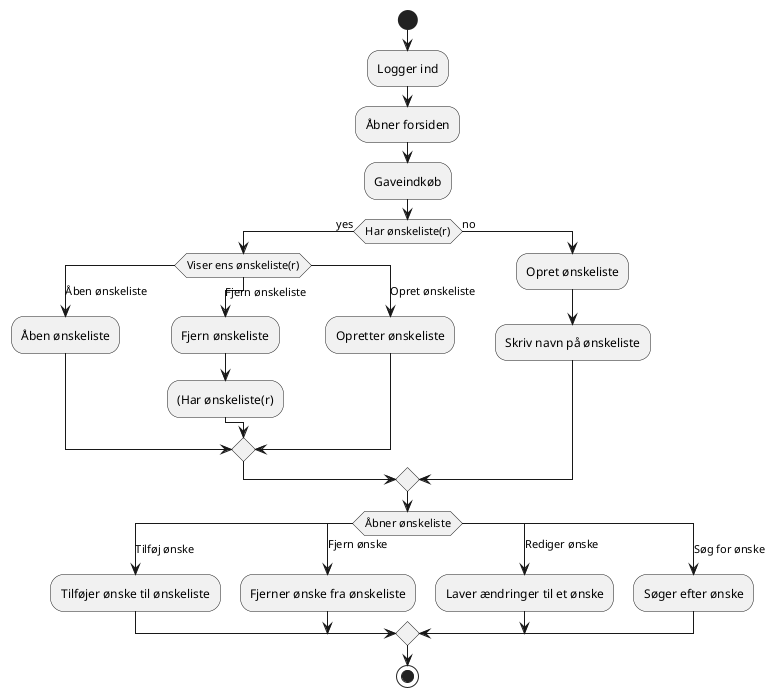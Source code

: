 @startuml
'https://plantuml.com/activity-diagram-beta

start
:Logger ind;
:Åbner forsiden;
:Gaveindkøb;
if (Har ønskeliste(r)) then (yes)
    switch (Viser ens ønskeliste(r))
        case(Åben ønskeliste)
            :Åben ønskeliste;
        case(Fjern ønskeliste)
            :Fjern ønskeliste;
            :(Har ønskeliste(r);
        case(Opret ønskeliste)
            :Opretter ønskeliste;
    endswitch

else (no)
    :Opret ønskeliste;
    :Skriv navn på ønskeliste;
    endif
switch (Åbner ønskeliste)
    case(Tilføj ønske)
        :Tilføjer ønske til ønskeliste;
    case(Fjern ønske)
        :Fjerner ønske fra ønskeliste;
    case(Rediger ønske)
        :Laver ændringer til et ønske;
    case(Søg for ønske)
        :Søger efter ønske;
endswitch
stop

@enduml
